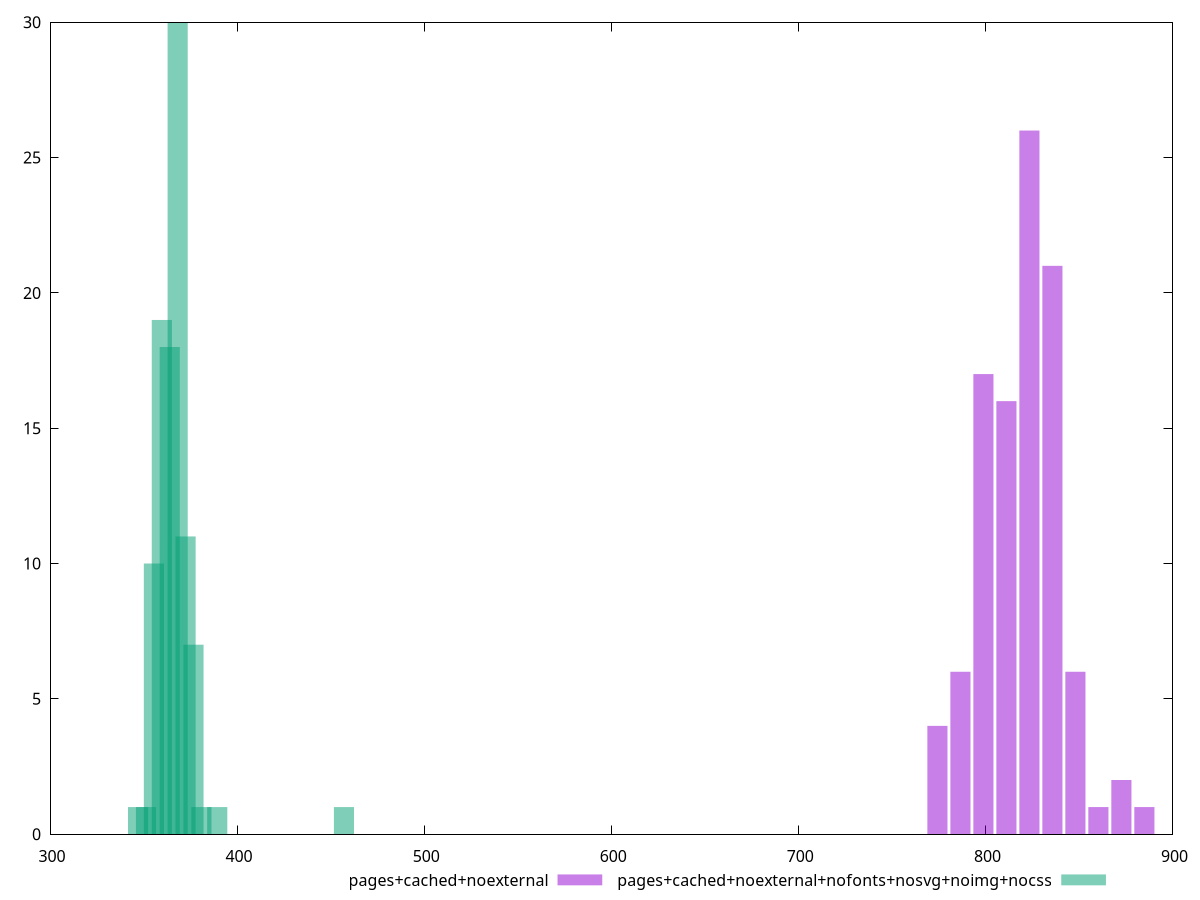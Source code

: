 $_pagesCachedNoexternal <<EOF
786.6417115906347 6
823.5155418214457 26
835.8068185650494 21
811.224265077842 16
798.9329883342384 17
848.098095308653 6
774.350434847031 4
872.6806487958604 2
884.9719255394641 1
860.3893720522567 1
EOF
$_pagesCachedNoexternalNofontsNosvgNoimgNocss <<EOF
355.53469747785186 10
363.9998093225626 18
368.232365244918 30
359.7672534002072 19
372.46492116727336 11
376.69747708962876 7
457.11603961438095 1
351.30214155549646 1
347.0695856331411 1
389.3951448566949 1
380.9300330119841 1
EOF
set key outside below
set terminal pngcairo
set output "report_00006_2020-11-02T20-21-41.718Z/mainthread-work-breakdown/mainthread-work-breakdown_pages+cached+noexternal_pages+cached+noexternal+nofonts+nosvg+noimg+nocss+hist.png"
set boxwidth 10.758046798126461
set style fill transparent solid 0.5 noborder
set yrange [0:30]
plot $_pagesCachedNoexternal title "pages+cached+noexternal" with boxes ,$_pagesCachedNoexternalNofontsNosvgNoimgNocss title "pages+cached+noexternal+nofonts+nosvg+noimg+nocss" with boxes ,